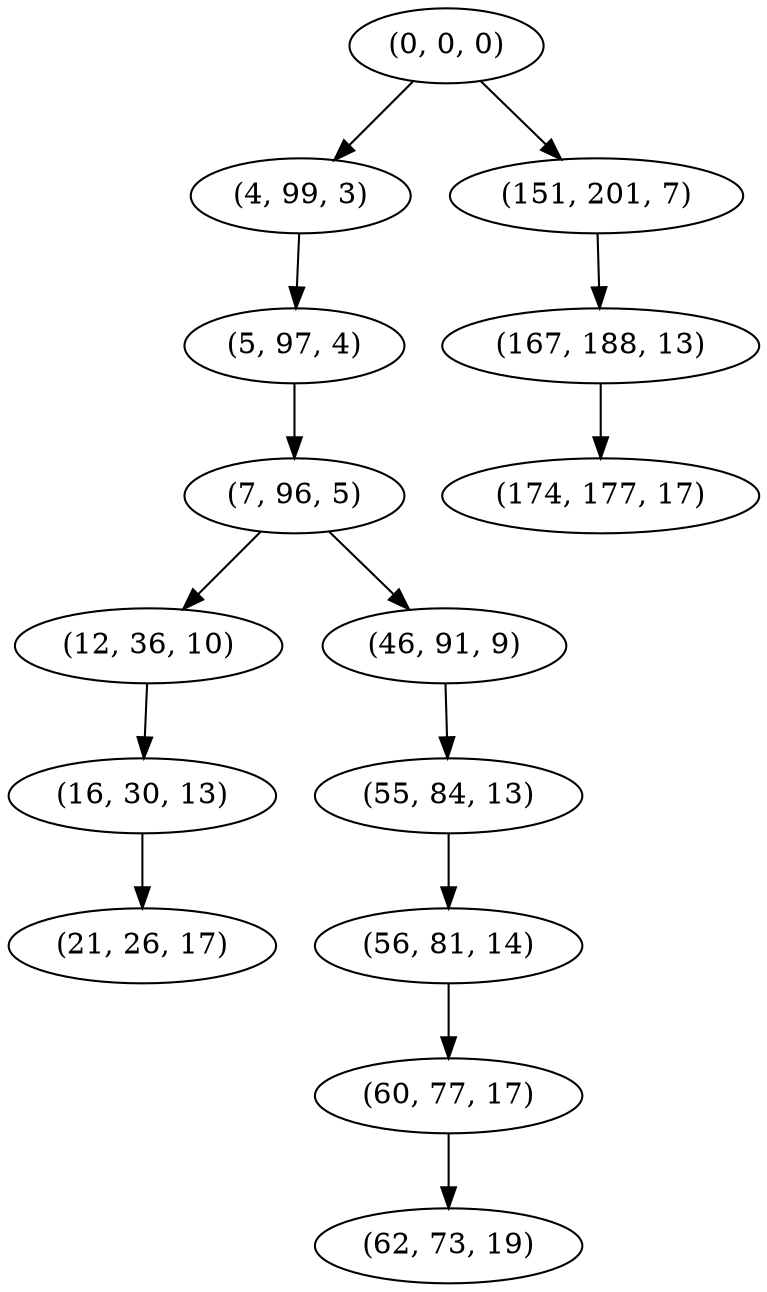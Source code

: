 digraph tree {
    "(0, 0, 0)";
    "(4, 99, 3)";
    "(5, 97, 4)";
    "(7, 96, 5)";
    "(12, 36, 10)";
    "(16, 30, 13)";
    "(21, 26, 17)";
    "(46, 91, 9)";
    "(55, 84, 13)";
    "(56, 81, 14)";
    "(60, 77, 17)";
    "(62, 73, 19)";
    "(151, 201, 7)";
    "(167, 188, 13)";
    "(174, 177, 17)";
    "(0, 0, 0)" -> "(4, 99, 3)";
    "(0, 0, 0)" -> "(151, 201, 7)";
    "(4, 99, 3)" -> "(5, 97, 4)";
    "(5, 97, 4)" -> "(7, 96, 5)";
    "(7, 96, 5)" -> "(12, 36, 10)";
    "(7, 96, 5)" -> "(46, 91, 9)";
    "(12, 36, 10)" -> "(16, 30, 13)";
    "(16, 30, 13)" -> "(21, 26, 17)";
    "(46, 91, 9)" -> "(55, 84, 13)";
    "(55, 84, 13)" -> "(56, 81, 14)";
    "(56, 81, 14)" -> "(60, 77, 17)";
    "(60, 77, 17)" -> "(62, 73, 19)";
    "(151, 201, 7)" -> "(167, 188, 13)";
    "(167, 188, 13)" -> "(174, 177, 17)";
}
